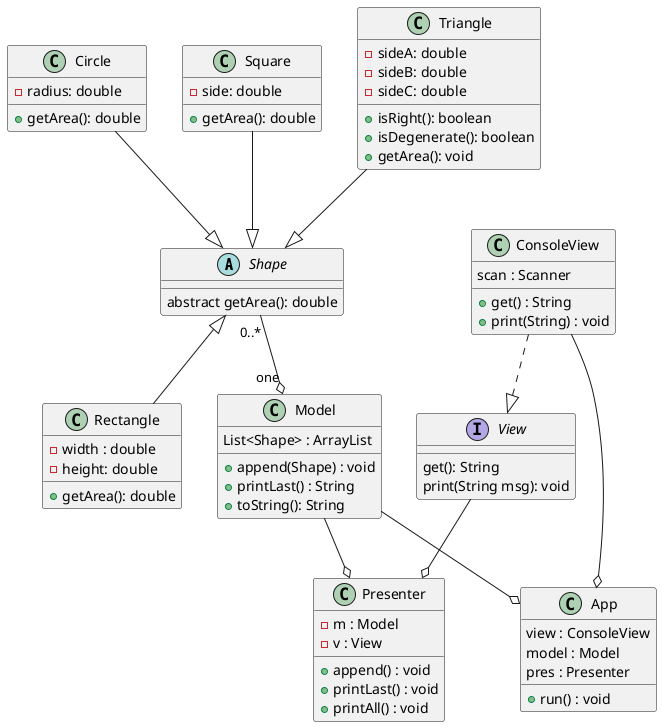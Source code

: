 @startuml
'https://plantuml.com/class-diagram

abstract class Shape{
    abstract getArea(): double
}

class Circle{
    -radius: double
    +getArea(): double
}

class Square{
    -side: double
    +getArea(): double
}

class Triangle{
    -sideA: double
    -sideB: double
    -sideC: double
    +isRight(): boolean
    +isDegenerate(): boolean
    +getArea(): void
}

class Rectangle extends Shape{
    -width : double
    -height: double
    +getArea(): double
}

Circle --|> Shape
Square --|> Shape
Triangle --|> Shape

interface View{
    get(): String
    print(String msg): void
}

class ConsoleView{
    scan : Scanner
    +get() : String
    +print(String) : void
}

ConsoleView ..|> View

class Model{
    List<Shape> : ArrayList
    +append(Shape) : void
    +printLast() : String
    +toString(): String
}

class Presenter {
    -m : Model
    -v : View
    +append() : void
    +printLast() : void
    +printAll() : void
}

View --o Presenter
Model --o Presenter

Shape "0..*" --o "one" Model

class App{
    view : ConsoleView
    model : Model
    pres : Presenter
    +run() : void
}


ConsoleView --o App
Model --o App

@enduml